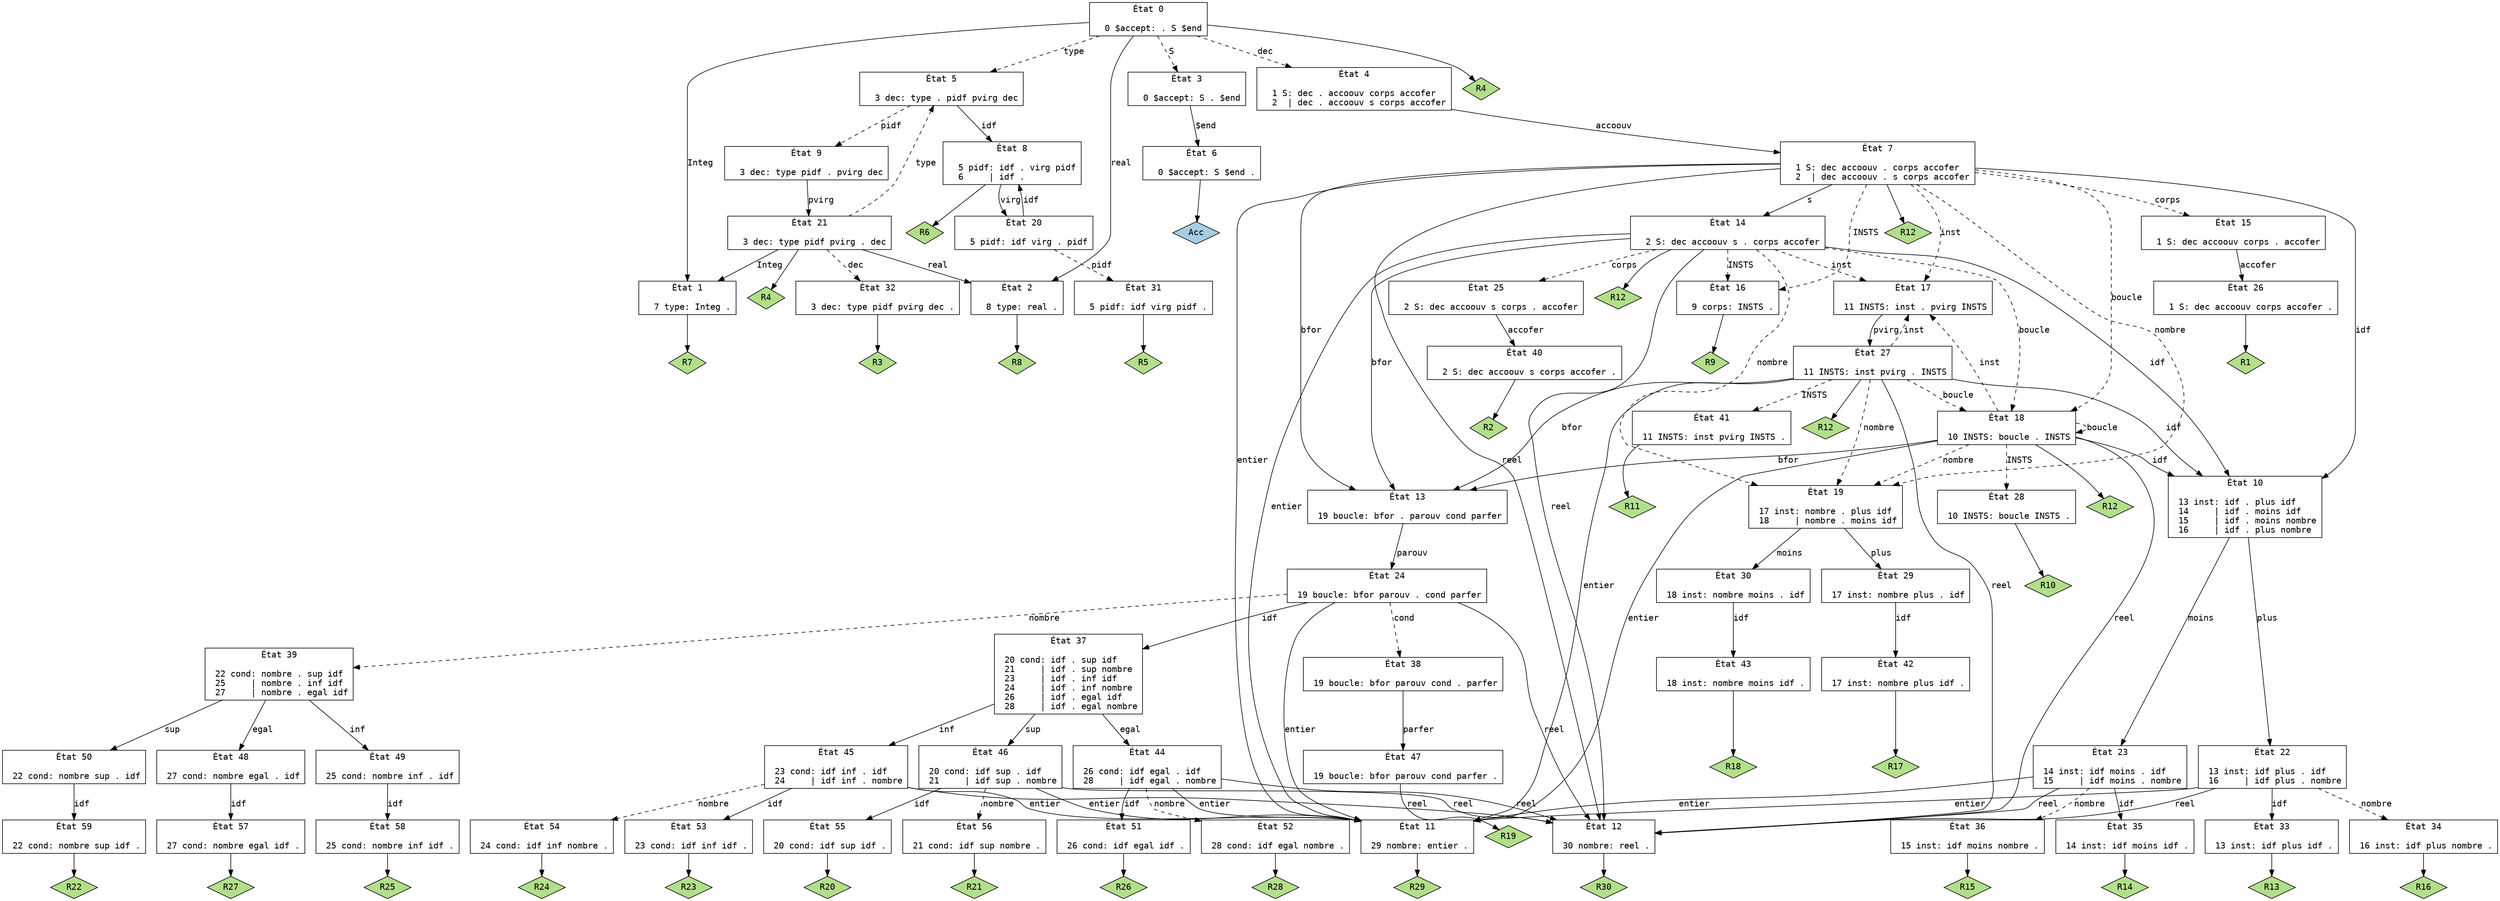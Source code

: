 // Produit par GNU Bison 3.0.4.
// Rapporter les bugs à <bug-bison@gnu.org>.
// Page d'accueil: <http://www.gnu.org/software/bison/>.

digraph "testb.y"
{
  node [fontname = courier, shape = box, colorscheme = paired6]
  edge [fontname = courier]

  0 [label="État 0\n\l  0 $accept: . S $end\l"]
  0 -> 1 [style=solid label="Integ"]
  0 -> 2 [style=solid label="real"]
  0 -> 3 [style=dashed label="S"]
  0 -> 4 [style=dashed label="dec"]
  0 -> 5 [style=dashed label="type"]
  0 -> "0R4" [style=solid]
 "0R4" [label="R4", fillcolor=3, shape=diamond, style=filled]
  1 [label="État 1\n\l  7 type: Integ .\l"]
  1 -> "1R7" [style=solid]
 "1R7" [label="R7", fillcolor=3, shape=diamond, style=filled]
  2 [label="État 2\n\l  8 type: real .\l"]
  2 -> "2R8" [style=solid]
 "2R8" [label="R8", fillcolor=3, shape=diamond, style=filled]
  3 [label="État 3\n\l  0 $accept: S . $end\l"]
  3 -> 6 [style=solid label="$end"]
  4 [label="État 4\n\l  1 S: dec . accoouv corps accofer\l  2  | dec . accoouv s corps accofer\l"]
  4 -> 7 [style=solid label="accoouv"]
  5 [label="État 5\n\l  3 dec: type . pidf pvirg dec\l"]
  5 -> 8 [style=solid label="idf"]
  5 -> 9 [style=dashed label="pidf"]
  6 [label="État 6\n\l  0 $accept: S $end .\l"]
  6 -> "6R0" [style=solid]
 "6R0" [label="Acc", fillcolor=1, shape=diamond, style=filled]
  7 [label="État 7\n\l  1 S: dec accoouv . corps accofer\l  2  | dec accoouv . s corps accofer\l"]
  7 -> 10 [style=solid label="idf"]
  7 -> 11 [style=solid label="entier"]
  7 -> 12 [style=solid label="reel"]
  7 -> 13 [style=solid label="bfor"]
  7 -> 14 [style=solid label="s"]
  7 -> 15 [style=dashed label="corps"]
  7 -> 16 [style=dashed label="INSTS"]
  7 -> 17 [style=dashed label="inst"]
  7 -> 18 [style=dashed label="boucle"]
  7 -> 19 [style=dashed label="nombre"]
  7 -> "7R12" [style=solid]
 "7R12" [label="R12", fillcolor=3, shape=diamond, style=filled]
  8 [label="État 8\n\l  5 pidf: idf . virg pidf\l  6     | idf .\l"]
  8 -> 20 [style=solid label="virg"]
  8 -> "8R6" [style=solid]
 "8R6" [label="R6", fillcolor=3, shape=diamond, style=filled]
  9 [label="État 9\n\l  3 dec: type pidf . pvirg dec\l"]
  9 -> 21 [style=solid label="pvirg"]
  10 [label="État 10\n\l 13 inst: idf . plus idf\l 14     | idf . moins idf\l 15     | idf . moins nombre\l 16     | idf . plus nombre\l"]
  10 -> 22 [style=solid label="plus"]
  10 -> 23 [style=solid label="moins"]
  11 [label="État 11\n\l 29 nombre: entier .\l"]
  11 -> "11R29" [style=solid]
 "11R29" [label="R29", fillcolor=3, shape=diamond, style=filled]
  12 [label="État 12\n\l 30 nombre: reel .\l"]
  12 -> "12R30" [style=solid]
 "12R30" [label="R30", fillcolor=3, shape=diamond, style=filled]
  13 [label="État 13\n\l 19 boucle: bfor . parouv cond parfer\l"]
  13 -> 24 [style=solid label="parouv"]
  14 [label="État 14\n\l  2 S: dec accoouv s . corps accofer\l"]
  14 -> 10 [style=solid label="idf"]
  14 -> 11 [style=solid label="entier"]
  14 -> 12 [style=solid label="reel"]
  14 -> 13 [style=solid label="bfor"]
  14 -> 25 [style=dashed label="corps"]
  14 -> 16 [style=dashed label="INSTS"]
  14 -> 17 [style=dashed label="inst"]
  14 -> 18 [style=dashed label="boucle"]
  14 -> 19 [style=dashed label="nombre"]
  14 -> "14R12" [style=solid]
 "14R12" [label="R12", fillcolor=3, shape=diamond, style=filled]
  15 [label="État 15\n\l  1 S: dec accoouv corps . accofer\l"]
  15 -> 26 [style=solid label="accofer"]
  16 [label="État 16\n\l  9 corps: INSTS .\l"]
  16 -> "16R9" [style=solid]
 "16R9" [label="R9", fillcolor=3, shape=diamond, style=filled]
  17 [label="État 17\n\l 11 INSTS: inst . pvirg INSTS\l"]
  17 -> 27 [style=solid label="pvirg"]
  18 [label="État 18\n\l 10 INSTS: boucle . INSTS\l"]
  18 -> 10 [style=solid label="idf"]
  18 -> 11 [style=solid label="entier"]
  18 -> 12 [style=solid label="reel"]
  18 -> 13 [style=solid label="bfor"]
  18 -> 28 [style=dashed label="INSTS"]
  18 -> 17 [style=dashed label="inst"]
  18 -> 18 [style=dashed label="boucle"]
  18 -> 19 [style=dashed label="nombre"]
  18 -> "18R12" [style=solid]
 "18R12" [label="R12", fillcolor=3, shape=diamond, style=filled]
  19 [label="État 19\n\l 17 inst: nombre . plus idf\l 18     | nombre . moins idf\l"]
  19 -> 29 [style=solid label="plus"]
  19 -> 30 [style=solid label="moins"]
  20 [label="État 20\n\l  5 pidf: idf virg . pidf\l"]
  20 -> 8 [style=solid label="idf"]
  20 -> 31 [style=dashed label="pidf"]
  21 [label="État 21\n\l  3 dec: type pidf pvirg . dec\l"]
  21 -> 1 [style=solid label="Integ"]
  21 -> 2 [style=solid label="real"]
  21 -> 32 [style=dashed label="dec"]
  21 -> 5 [style=dashed label="type"]
  21 -> "21R4" [style=solid]
 "21R4" [label="R4", fillcolor=3, shape=diamond, style=filled]
  22 [label="État 22\n\l 13 inst: idf plus . idf\l 16     | idf plus . nombre\l"]
  22 -> 33 [style=solid label="idf"]
  22 -> 11 [style=solid label="entier"]
  22 -> 12 [style=solid label="reel"]
  22 -> 34 [style=dashed label="nombre"]
  23 [label="État 23\n\l 14 inst: idf moins . idf\l 15     | idf moins . nombre\l"]
  23 -> 35 [style=solid label="idf"]
  23 -> 11 [style=solid label="entier"]
  23 -> 12 [style=solid label="reel"]
  23 -> 36 [style=dashed label="nombre"]
  24 [label="État 24\n\l 19 boucle: bfor parouv . cond parfer\l"]
  24 -> 37 [style=solid label="idf"]
  24 -> 11 [style=solid label="entier"]
  24 -> 12 [style=solid label="reel"]
  24 -> 38 [style=dashed label="cond"]
  24 -> 39 [style=dashed label="nombre"]
  25 [label="État 25\n\l  2 S: dec accoouv s corps . accofer\l"]
  25 -> 40 [style=solid label="accofer"]
  26 [label="État 26\n\l  1 S: dec accoouv corps accofer .\l"]
  26 -> "26R1" [style=solid]
 "26R1" [label="R1", fillcolor=3, shape=diamond, style=filled]
  27 [label="État 27\n\l 11 INSTS: inst pvirg . INSTS\l"]
  27 -> 10 [style=solid label="idf"]
  27 -> 11 [style=solid label="entier"]
  27 -> 12 [style=solid label="reel"]
  27 -> 13 [style=solid label="bfor"]
  27 -> 41 [style=dashed label="INSTS"]
  27 -> 17 [style=dashed label="inst"]
  27 -> 18 [style=dashed label="boucle"]
  27 -> 19 [style=dashed label="nombre"]
  27 -> "27R12" [style=solid]
 "27R12" [label="R12", fillcolor=3, shape=diamond, style=filled]
  28 [label="État 28\n\l 10 INSTS: boucle INSTS .\l"]
  28 -> "28R10" [style=solid]
 "28R10" [label="R10", fillcolor=3, shape=diamond, style=filled]
  29 [label="État 29\n\l 17 inst: nombre plus . idf\l"]
  29 -> 42 [style=solid label="idf"]
  30 [label="État 30\n\l 18 inst: nombre moins . idf\l"]
  30 -> 43 [style=solid label="idf"]
  31 [label="État 31\n\l  5 pidf: idf virg pidf .\l"]
  31 -> "31R5" [style=solid]
 "31R5" [label="R5", fillcolor=3, shape=diamond, style=filled]
  32 [label="État 32\n\l  3 dec: type pidf pvirg dec .\l"]
  32 -> "32R3" [style=solid]
 "32R3" [label="R3", fillcolor=3, shape=diamond, style=filled]
  33 [label="État 33\n\l 13 inst: idf plus idf .\l"]
  33 -> "33R13" [style=solid]
 "33R13" [label="R13", fillcolor=3, shape=diamond, style=filled]
  34 [label="État 34\n\l 16 inst: idf plus nombre .\l"]
  34 -> "34R16" [style=solid]
 "34R16" [label="R16", fillcolor=3, shape=diamond, style=filled]
  35 [label="État 35\n\l 14 inst: idf moins idf .\l"]
  35 -> "35R14" [style=solid]
 "35R14" [label="R14", fillcolor=3, shape=diamond, style=filled]
  36 [label="État 36\n\l 15 inst: idf moins nombre .\l"]
  36 -> "36R15" [style=solid]
 "36R15" [label="R15", fillcolor=3, shape=diamond, style=filled]
  37 [label="État 37\n\l 20 cond: idf . sup idf\l 21     | idf . sup nombre\l 23     | idf . inf idf\l 24     | idf . inf nombre\l 26     | idf . egal idf\l 28     | idf . egal nombre\l"]
  37 -> 44 [style=solid label="egal"]
  37 -> 45 [style=solid label="inf"]
  37 -> 46 [style=solid label="sup"]
  38 [label="État 38\n\l 19 boucle: bfor parouv cond . parfer\l"]
  38 -> 47 [style=solid label="parfer"]
  39 [label="État 39\n\l 22 cond: nombre . sup idf\l 25     | nombre . inf idf\l 27     | nombre . egal idf\l"]
  39 -> 48 [style=solid label="egal"]
  39 -> 49 [style=solid label="inf"]
  39 -> 50 [style=solid label="sup"]
  40 [label="État 40\n\l  2 S: dec accoouv s corps accofer .\l"]
  40 -> "40R2" [style=solid]
 "40R2" [label="R2", fillcolor=3, shape=diamond, style=filled]
  41 [label="État 41\n\l 11 INSTS: inst pvirg INSTS .\l"]
  41 -> "41R11" [style=solid]
 "41R11" [label="R11", fillcolor=3, shape=diamond, style=filled]
  42 [label="État 42\n\l 17 inst: nombre plus idf .\l"]
  42 -> "42R17" [style=solid]
 "42R17" [label="R17", fillcolor=3, shape=diamond, style=filled]
  43 [label="État 43\n\l 18 inst: nombre moins idf .\l"]
  43 -> "43R18" [style=solid]
 "43R18" [label="R18", fillcolor=3, shape=diamond, style=filled]
  44 [label="État 44\n\l 26 cond: idf egal . idf\l 28     | idf egal . nombre\l"]
  44 -> 51 [style=solid label="idf"]
  44 -> 11 [style=solid label="entier"]
  44 -> 12 [style=solid label="reel"]
  44 -> 52 [style=dashed label="nombre"]
  45 [label="État 45\n\l 23 cond: idf inf . idf\l 24     | idf inf . nombre\l"]
  45 -> 53 [style=solid label="idf"]
  45 -> 11 [style=solid label="entier"]
  45 -> 12 [style=solid label="reel"]
  45 -> 54 [style=dashed label="nombre"]
  46 [label="État 46\n\l 20 cond: idf sup . idf\l 21     | idf sup . nombre\l"]
  46 -> 55 [style=solid label="idf"]
  46 -> 11 [style=solid label="entier"]
  46 -> 12 [style=solid label="reel"]
  46 -> 56 [style=dashed label="nombre"]
  47 [label="État 47\n\l 19 boucle: bfor parouv cond parfer .\l"]
  47 -> "47R19" [style=solid]
 "47R19" [label="R19", fillcolor=3, shape=diamond, style=filled]
  48 [label="État 48\n\l 27 cond: nombre egal . idf\l"]
  48 -> 57 [style=solid label="idf"]
  49 [label="État 49\n\l 25 cond: nombre inf . idf\l"]
  49 -> 58 [style=solid label="idf"]
  50 [label="État 50\n\l 22 cond: nombre sup . idf\l"]
  50 -> 59 [style=solid label="idf"]
  51 [label="État 51\n\l 26 cond: idf egal idf .\l"]
  51 -> "51R26" [style=solid]
 "51R26" [label="R26", fillcolor=3, shape=diamond, style=filled]
  52 [label="État 52\n\l 28 cond: idf egal nombre .\l"]
  52 -> "52R28" [style=solid]
 "52R28" [label="R28", fillcolor=3, shape=diamond, style=filled]
  53 [label="État 53\n\l 23 cond: idf inf idf .\l"]
  53 -> "53R23" [style=solid]
 "53R23" [label="R23", fillcolor=3, shape=diamond, style=filled]
  54 [label="État 54\n\l 24 cond: idf inf nombre .\l"]
  54 -> "54R24" [style=solid]
 "54R24" [label="R24", fillcolor=3, shape=diamond, style=filled]
  55 [label="État 55\n\l 20 cond: idf sup idf .\l"]
  55 -> "55R20" [style=solid]
 "55R20" [label="R20", fillcolor=3, shape=diamond, style=filled]
  56 [label="État 56\n\l 21 cond: idf sup nombre .\l"]
  56 -> "56R21" [style=solid]
 "56R21" [label="R21", fillcolor=3, shape=diamond, style=filled]
  57 [label="État 57\n\l 27 cond: nombre egal idf .\l"]
  57 -> "57R27" [style=solid]
 "57R27" [label="R27", fillcolor=3, shape=diamond, style=filled]
  58 [label="État 58\n\l 25 cond: nombre inf idf .\l"]
  58 -> "58R25" [style=solid]
 "58R25" [label="R25", fillcolor=3, shape=diamond, style=filled]
  59 [label="État 59\n\l 22 cond: nombre sup idf .\l"]
  59 -> "59R22" [style=solid]
 "59R22" [label="R22", fillcolor=3, shape=diamond, style=filled]
}
